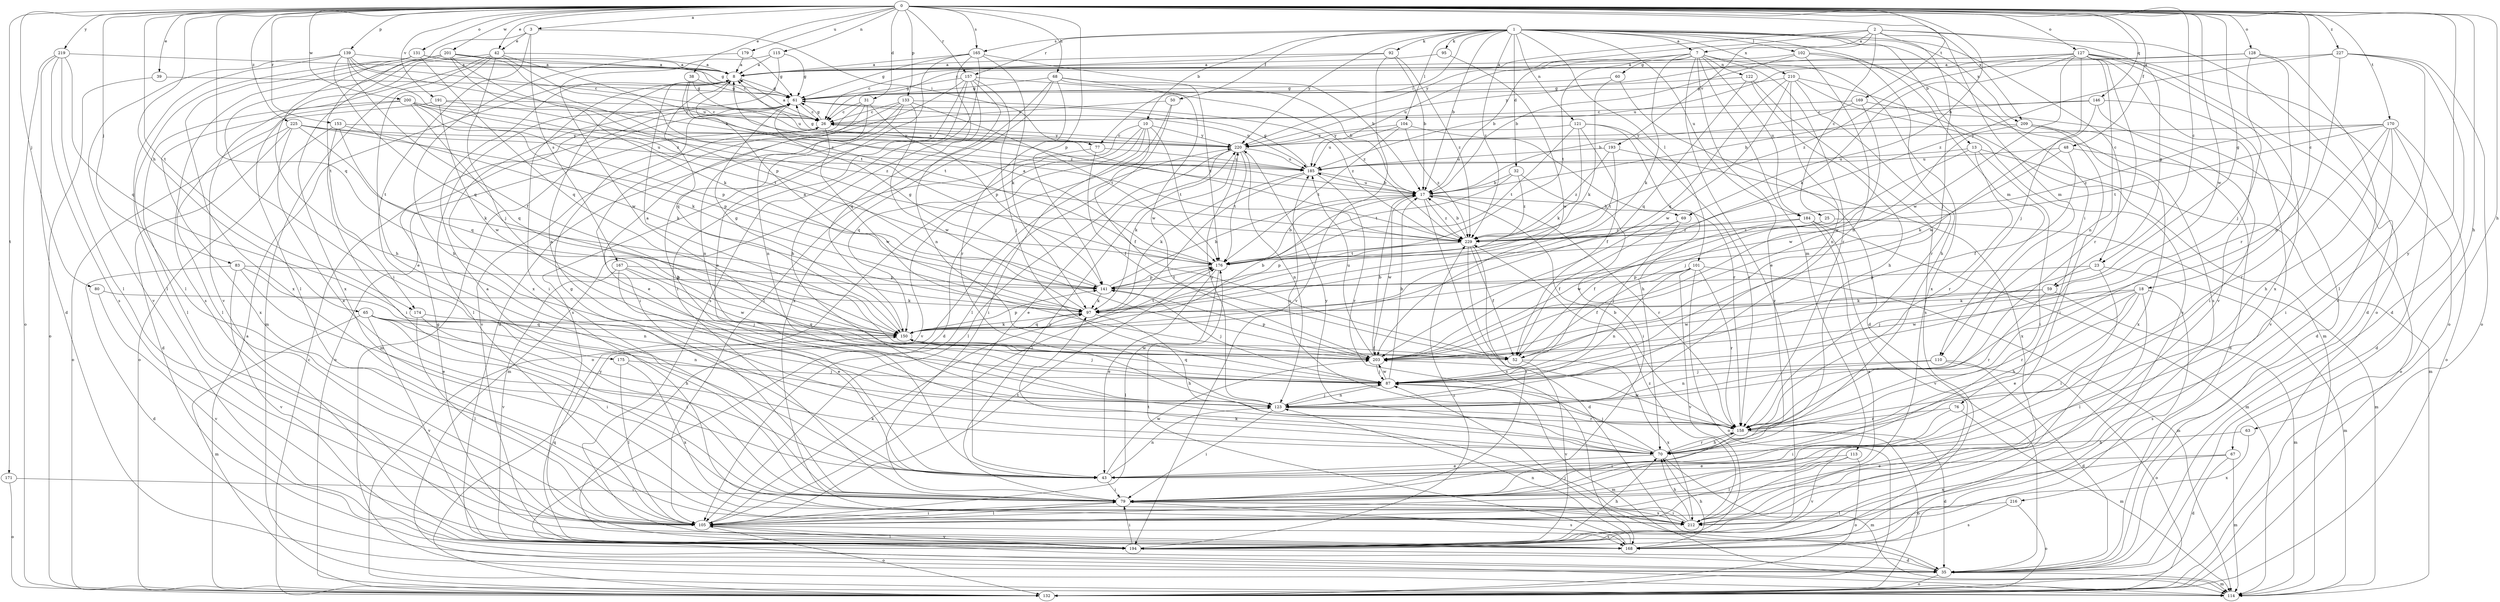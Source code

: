 strict digraph  {
0;
1;
2;
3;
7;
8;
10;
13;
17;
18;
23;
25;
26;
31;
32;
35;
38;
39;
42;
43;
48;
50;
52;
59;
60;
61;
63;
65;
67;
68;
69;
70;
76;
77;
79;
80;
83;
87;
92;
95;
97;
101;
102;
104;
105;
110;
113;
114;
115;
121;
122;
123;
127;
128;
131;
132;
133;
139;
141;
146;
150;
153;
157;
158;
165;
167;
168;
169;
170;
171;
174;
175;
176;
179;
184;
185;
191;
193;
194;
200;
201;
203;
209;
210;
212;
216;
219;
220;
225;
227;
229;
0 -> 3  [label=a];
0 -> 18  [label=c];
0 -> 23  [label=c];
0 -> 31  [label=d];
0 -> 38  [label=e];
0 -> 39  [label=e];
0 -> 42  [label=e];
0 -> 48  [label=f];
0 -> 59  [label=g];
0 -> 63  [label=h];
0 -> 65  [label=h];
0 -> 67  [label=h];
0 -> 68  [label=h];
0 -> 69  [label=h];
0 -> 80  [label=j];
0 -> 83  [label=j];
0 -> 115  [label=n];
0 -> 127  [label=o];
0 -> 128  [label=o];
0 -> 131  [label=o];
0 -> 133  [label=p];
0 -> 139  [label=p];
0 -> 141  [label=p];
0 -> 146  [label=q];
0 -> 150  [label=q];
0 -> 153  [label=r];
0 -> 157  [label=r];
0 -> 165  [label=s];
0 -> 169  [label=t];
0 -> 170  [label=t];
0 -> 171  [label=t];
0 -> 174  [label=t];
0 -> 179  [label=u];
0 -> 191  [label=v];
0 -> 200  [label=w];
0 -> 201  [label=w];
0 -> 203  [label=w];
0 -> 209  [label=x];
0 -> 216  [label=y];
0 -> 219  [label=y];
0 -> 225  [label=z];
0 -> 227  [label=z];
1 -> 7  [label=a];
1 -> 10  [label=b];
1 -> 13  [label=b];
1 -> 17  [label=b];
1 -> 23  [label=c];
1 -> 32  [label=d];
1 -> 50  [label=f];
1 -> 76  [label=i];
1 -> 77  [label=i];
1 -> 92  [label=k];
1 -> 95  [label=k];
1 -> 101  [label=l];
1 -> 102  [label=l];
1 -> 104  [label=l];
1 -> 110  [label=m];
1 -> 121  [label=n];
1 -> 157  [label=r];
1 -> 165  [label=s];
1 -> 184  [label=u];
1 -> 209  [label=x];
1 -> 210  [label=x];
1 -> 220  [label=y];
1 -> 229  [label=z];
2 -> 7  [label=a];
2 -> 25  [label=c];
2 -> 26  [label=c];
2 -> 59  [label=g];
2 -> 87  [label=j];
2 -> 110  [label=m];
2 -> 132  [label=o];
2 -> 193  [label=v];
2 -> 220  [label=y];
3 -> 42  [label=e];
3 -> 77  [label=i];
3 -> 167  [label=s];
3 -> 174  [label=t];
3 -> 175  [label=t];
7 -> 17  [label=b];
7 -> 43  [label=e];
7 -> 60  [label=g];
7 -> 97  [label=k];
7 -> 113  [label=m];
7 -> 122  [label=n];
7 -> 158  [label=r];
7 -> 176  [label=t];
7 -> 184  [label=u];
7 -> 185  [label=u];
7 -> 194  [label=v];
7 -> 212  [label=x];
8 -> 61  [label=g];
8 -> 79  [label=i];
8 -> 150  [label=q];
10 -> 52  [label=f];
10 -> 79  [label=i];
10 -> 132  [label=o];
10 -> 150  [label=q];
10 -> 176  [label=t];
10 -> 194  [label=v];
10 -> 220  [label=y];
13 -> 79  [label=i];
13 -> 87  [label=j];
13 -> 114  [label=m];
13 -> 158  [label=r];
13 -> 185  [label=u];
17 -> 8  [label=a];
17 -> 69  [label=h];
17 -> 158  [label=r];
17 -> 168  [label=s];
17 -> 185  [label=u];
17 -> 203  [label=w];
17 -> 229  [label=z];
18 -> 43  [label=e];
18 -> 70  [label=h];
18 -> 97  [label=k];
18 -> 105  [label=l];
18 -> 158  [label=r];
18 -> 168  [label=s];
18 -> 203  [label=w];
23 -> 79  [label=i];
23 -> 87  [label=j];
23 -> 114  [label=m];
23 -> 141  [label=p];
25 -> 114  [label=m];
25 -> 203  [label=w];
25 -> 229  [label=z];
26 -> 8  [label=a];
26 -> 61  [label=g];
26 -> 132  [label=o];
26 -> 203  [label=w];
26 -> 220  [label=y];
31 -> 26  [label=c];
31 -> 79  [label=i];
31 -> 123  [label=n];
31 -> 141  [label=p];
31 -> 194  [label=v];
32 -> 17  [label=b];
32 -> 79  [label=i];
32 -> 176  [label=t];
32 -> 229  [label=z];
35 -> 87  [label=j];
35 -> 114  [label=m];
35 -> 132  [label=o];
38 -> 61  [label=g];
38 -> 176  [label=t];
38 -> 185  [label=u];
38 -> 229  [label=z];
39 -> 61  [label=g];
39 -> 132  [label=o];
42 -> 8  [label=a];
42 -> 43  [label=e];
42 -> 87  [label=j];
42 -> 105  [label=l];
42 -> 114  [label=m];
42 -> 185  [label=u];
42 -> 194  [label=v];
42 -> 229  [label=z];
43 -> 61  [label=g];
43 -> 79  [label=i];
43 -> 123  [label=n];
43 -> 203  [label=w];
48 -> 52  [label=f];
48 -> 97  [label=k];
48 -> 132  [label=o];
48 -> 185  [label=u];
50 -> 26  [label=c];
50 -> 35  [label=d];
50 -> 105  [label=l];
52 -> 8  [label=a];
52 -> 194  [label=v];
52 -> 212  [label=x];
59 -> 97  [label=k];
59 -> 114  [label=m];
59 -> 158  [label=r];
59 -> 203  [label=w];
60 -> 35  [label=d];
60 -> 61  [label=g];
60 -> 97  [label=k];
61 -> 26  [label=c];
61 -> 105  [label=l];
61 -> 114  [label=m];
61 -> 185  [label=u];
63 -> 70  [label=h];
63 -> 212  [label=x];
65 -> 70  [label=h];
65 -> 79  [label=i];
65 -> 114  [label=m];
65 -> 123  [label=n];
65 -> 150  [label=q];
65 -> 194  [label=v];
67 -> 35  [label=d];
67 -> 43  [label=e];
67 -> 114  [label=m];
67 -> 212  [label=x];
68 -> 17  [label=b];
68 -> 61  [label=g];
68 -> 105  [label=l];
68 -> 158  [label=r];
68 -> 176  [label=t];
68 -> 203  [label=w];
68 -> 212  [label=x];
69 -> 52  [label=f];
69 -> 87  [label=j];
69 -> 229  [label=z];
70 -> 43  [label=e];
70 -> 87  [label=j];
70 -> 114  [label=m];
70 -> 158  [label=r];
70 -> 220  [label=y];
76 -> 79  [label=i];
76 -> 114  [label=m];
76 -> 158  [label=r];
77 -> 52  [label=f];
77 -> 114  [label=m];
77 -> 185  [label=u];
79 -> 8  [label=a];
79 -> 105  [label=l];
79 -> 168  [label=s];
79 -> 212  [label=x];
79 -> 220  [label=y];
80 -> 97  [label=k];
80 -> 194  [label=v];
83 -> 35  [label=d];
83 -> 43  [label=e];
83 -> 123  [label=n];
83 -> 141  [label=p];
83 -> 194  [label=v];
87 -> 17  [label=b];
87 -> 114  [label=m];
87 -> 123  [label=n];
87 -> 150  [label=q];
87 -> 203  [label=w];
92 -> 8  [label=a];
92 -> 17  [label=b];
92 -> 26  [label=c];
92 -> 194  [label=v];
92 -> 229  [label=z];
95 -> 8  [label=a];
95 -> 203  [label=w];
97 -> 8  [label=a];
97 -> 70  [label=h];
97 -> 150  [label=q];
101 -> 52  [label=f];
101 -> 114  [label=m];
101 -> 123  [label=n];
101 -> 132  [label=o];
101 -> 141  [label=p];
101 -> 158  [label=r];
101 -> 194  [label=v];
102 -> 8  [label=a];
102 -> 17  [label=b];
102 -> 70  [label=h];
102 -> 123  [label=n];
102 -> 168  [label=s];
104 -> 158  [label=r];
104 -> 176  [label=t];
104 -> 185  [label=u];
104 -> 220  [label=y];
104 -> 229  [label=z];
105 -> 79  [label=i];
105 -> 97  [label=k];
105 -> 132  [label=o];
105 -> 168  [label=s];
105 -> 176  [label=t];
105 -> 194  [label=v];
110 -> 35  [label=d];
110 -> 87  [label=j];
110 -> 123  [label=n];
110 -> 132  [label=o];
113 -> 43  [label=e];
113 -> 105  [label=l];
113 -> 132  [label=o];
113 -> 194  [label=v];
115 -> 8  [label=a];
115 -> 61  [label=g];
115 -> 203  [label=w];
115 -> 212  [label=x];
121 -> 52  [label=f];
121 -> 70  [label=h];
121 -> 97  [label=k];
121 -> 158  [label=r];
121 -> 176  [label=t];
121 -> 220  [label=y];
122 -> 61  [label=g];
122 -> 70  [label=h];
122 -> 150  [label=q];
122 -> 168  [label=s];
123 -> 8  [label=a];
123 -> 79  [label=i];
123 -> 87  [label=j];
123 -> 158  [label=r];
123 -> 220  [label=y];
127 -> 8  [label=a];
127 -> 35  [label=d];
127 -> 87  [label=j];
127 -> 97  [label=k];
127 -> 123  [label=n];
127 -> 132  [label=o];
127 -> 158  [label=r];
127 -> 194  [label=v];
127 -> 203  [label=w];
127 -> 212  [label=x];
127 -> 220  [label=y];
127 -> 229  [label=z];
128 -> 8  [label=a];
128 -> 87  [label=j];
128 -> 158  [label=r];
128 -> 185  [label=u];
128 -> 194  [label=v];
131 -> 8  [label=a];
131 -> 61  [label=g];
131 -> 70  [label=h];
131 -> 105  [label=l];
131 -> 150  [label=q];
131 -> 212  [label=x];
132 -> 8  [label=a];
132 -> 26  [label=c];
132 -> 220  [label=y];
133 -> 26  [label=c];
133 -> 43  [label=e];
133 -> 70  [label=h];
133 -> 123  [label=n];
133 -> 176  [label=t];
133 -> 203  [label=w];
133 -> 229  [label=z];
139 -> 8  [label=a];
139 -> 17  [label=b];
139 -> 26  [label=c];
139 -> 52  [label=f];
139 -> 105  [label=l];
139 -> 150  [label=q];
139 -> 194  [label=v];
139 -> 229  [label=z];
141 -> 17  [label=b];
141 -> 61  [label=g];
141 -> 87  [label=j];
141 -> 97  [label=k];
141 -> 176  [label=t];
146 -> 17  [label=b];
146 -> 26  [label=c];
146 -> 79  [label=i];
146 -> 194  [label=v];
146 -> 203  [label=w];
150 -> 17  [label=b];
150 -> 52  [label=f];
150 -> 61  [label=g];
150 -> 87  [label=j];
150 -> 97  [label=k];
150 -> 141  [label=p];
150 -> 176  [label=t];
150 -> 203  [label=w];
153 -> 79  [label=i];
153 -> 97  [label=k];
153 -> 132  [label=o];
153 -> 150  [label=q];
153 -> 220  [label=y];
157 -> 35  [label=d];
157 -> 61  [label=g];
157 -> 79  [label=i];
157 -> 87  [label=j];
157 -> 123  [label=n];
157 -> 150  [label=q];
157 -> 168  [label=s];
157 -> 229  [label=z];
158 -> 17  [label=b];
158 -> 35  [label=d];
158 -> 70  [label=h];
158 -> 79  [label=i];
158 -> 132  [label=o];
158 -> 185  [label=u];
158 -> 203  [label=w];
165 -> 8  [label=a];
165 -> 17  [label=b];
165 -> 43  [label=e];
165 -> 61  [label=g];
165 -> 70  [label=h];
165 -> 97  [label=k];
165 -> 168  [label=s];
167 -> 43  [label=e];
167 -> 87  [label=j];
167 -> 141  [label=p];
167 -> 194  [label=v];
167 -> 203  [label=w];
168 -> 61  [label=g];
168 -> 70  [label=h];
168 -> 123  [label=n];
168 -> 176  [label=t];
169 -> 17  [label=b];
169 -> 26  [label=c];
169 -> 35  [label=d];
169 -> 203  [label=w];
170 -> 35  [label=d];
170 -> 70  [label=h];
170 -> 79  [label=i];
170 -> 132  [label=o];
170 -> 158  [label=r];
170 -> 176  [label=t];
170 -> 220  [label=y];
170 -> 229  [label=z];
171 -> 79  [label=i];
171 -> 132  [label=o];
174 -> 79  [label=i];
174 -> 105  [label=l];
174 -> 150  [label=q];
175 -> 87  [label=j];
175 -> 105  [label=l];
175 -> 212  [label=x];
176 -> 8  [label=a];
176 -> 17  [label=b];
176 -> 43  [label=e];
176 -> 105  [label=l];
176 -> 141  [label=p];
179 -> 8  [label=a];
179 -> 61  [label=g];
179 -> 70  [label=h];
184 -> 52  [label=f];
184 -> 114  [label=m];
184 -> 194  [label=v];
184 -> 212  [label=x];
184 -> 229  [label=z];
185 -> 17  [label=b];
185 -> 61  [label=g];
185 -> 97  [label=k];
185 -> 105  [label=l];
185 -> 158  [label=r];
191 -> 26  [label=c];
191 -> 105  [label=l];
191 -> 203  [label=w];
191 -> 229  [label=z];
193 -> 176  [label=t];
193 -> 185  [label=u];
193 -> 212  [label=x];
193 -> 229  [label=z];
194 -> 35  [label=d];
194 -> 70  [label=h];
194 -> 79  [label=i];
194 -> 105  [label=l];
194 -> 150  [label=q];
194 -> 229  [label=z];
200 -> 26  [label=c];
200 -> 97  [label=k];
200 -> 105  [label=l];
200 -> 141  [label=p];
200 -> 150  [label=q];
200 -> 176  [label=t];
200 -> 212  [label=x];
201 -> 8  [label=a];
201 -> 26  [label=c];
201 -> 79  [label=i];
201 -> 97  [label=k];
201 -> 141  [label=p];
201 -> 168  [label=s];
201 -> 176  [label=t];
201 -> 212  [label=x];
203 -> 17  [label=b];
203 -> 87  [label=j];
203 -> 141  [label=p];
203 -> 185  [label=u];
209 -> 35  [label=d];
209 -> 79  [label=i];
209 -> 203  [label=w];
209 -> 212  [label=x];
209 -> 220  [label=y];
210 -> 61  [label=g];
210 -> 114  [label=m];
210 -> 123  [label=n];
210 -> 150  [label=q];
210 -> 158  [label=r];
210 -> 168  [label=s];
210 -> 203  [label=w];
212 -> 70  [label=h];
212 -> 79  [label=i];
212 -> 97  [label=k];
212 -> 229  [label=z];
216 -> 105  [label=l];
216 -> 132  [label=o];
216 -> 168  [label=s];
219 -> 8  [label=a];
219 -> 35  [label=d];
219 -> 105  [label=l];
219 -> 132  [label=o];
219 -> 150  [label=q];
219 -> 168  [label=s];
220 -> 26  [label=c];
220 -> 43  [label=e];
220 -> 61  [label=g];
220 -> 97  [label=k];
220 -> 105  [label=l];
220 -> 123  [label=n];
220 -> 176  [label=t];
220 -> 185  [label=u];
225 -> 35  [label=d];
225 -> 43  [label=e];
225 -> 97  [label=k];
225 -> 132  [label=o];
225 -> 141  [label=p];
225 -> 185  [label=u];
225 -> 220  [label=y];
227 -> 8  [label=a];
227 -> 35  [label=d];
227 -> 105  [label=l];
227 -> 123  [label=n];
227 -> 132  [label=o];
227 -> 229  [label=z];
229 -> 17  [label=b];
229 -> 35  [label=d];
229 -> 52  [label=f];
229 -> 79  [label=i];
229 -> 141  [label=p];
229 -> 176  [label=t];
}
